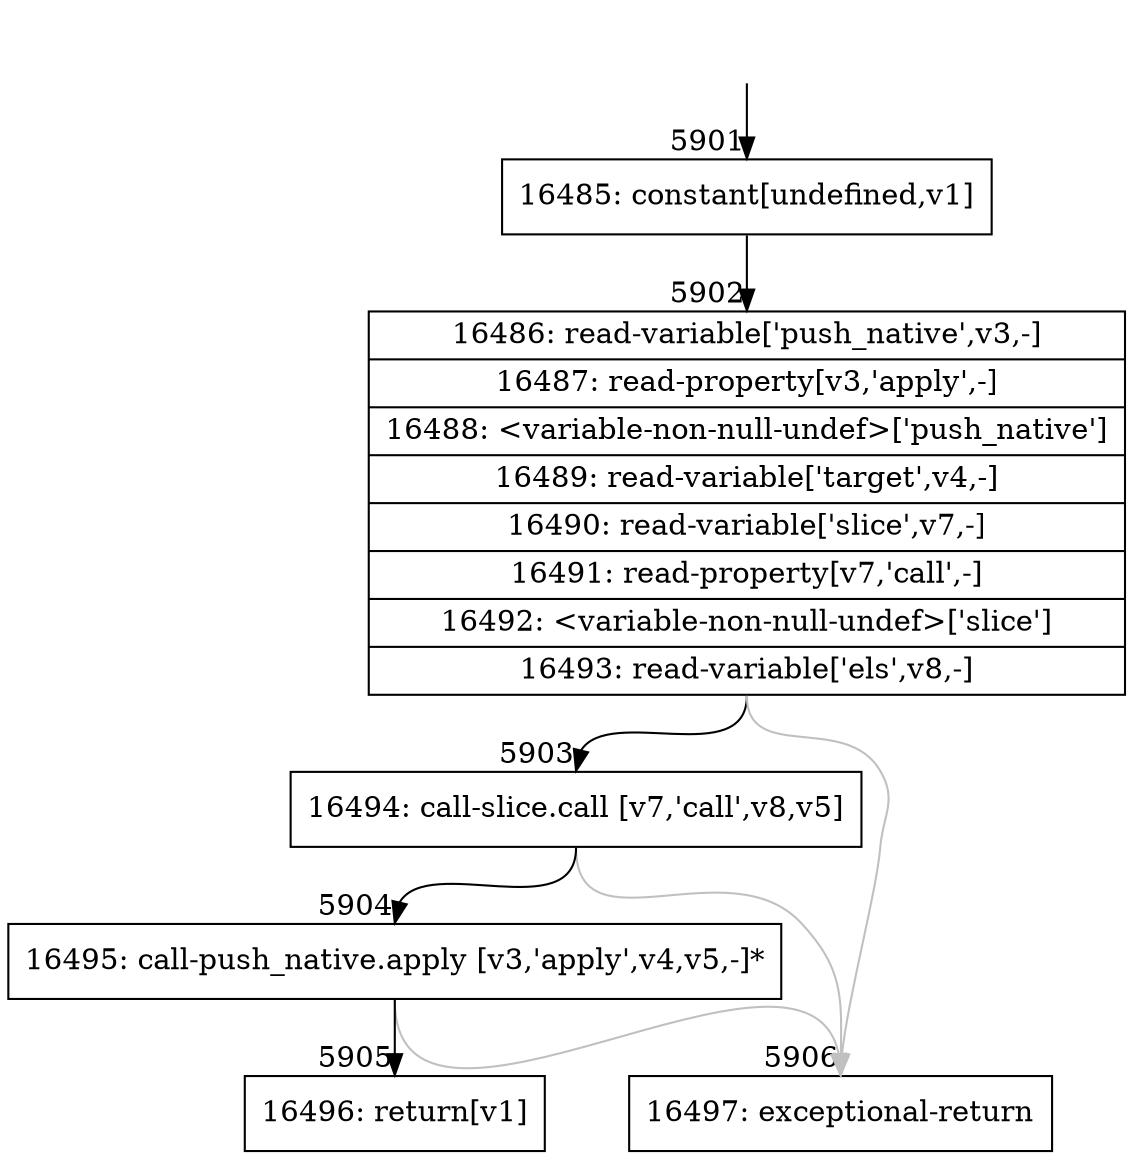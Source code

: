 digraph {
rankdir="TD"
BB_entry468[shape=none,label=""];
BB_entry468 -> BB5901 [tailport=s, headport=n, headlabel="    5901"]
BB5901 [shape=record label="{16485: constant[undefined,v1]}" ] 
BB5901 -> BB5902 [tailport=s, headport=n, headlabel="      5902"]
BB5902 [shape=record label="{16486: read-variable['push_native',v3,-]|16487: read-property[v3,'apply',-]|16488: \<variable-non-null-undef\>['push_native']|16489: read-variable['target',v4,-]|16490: read-variable['slice',v7,-]|16491: read-property[v7,'call',-]|16492: \<variable-non-null-undef\>['slice']|16493: read-variable['els',v8,-]}" ] 
BB5902 -> BB5903 [tailport=s, headport=n, headlabel="      5903"]
BB5902 -> BB5906 [tailport=s, headport=n, color=gray, headlabel="      5906"]
BB5903 [shape=record label="{16494: call-slice.call [v7,'call',v8,v5]}" ] 
BB5903 -> BB5904 [tailport=s, headport=n, headlabel="      5904"]
BB5903 -> BB5906 [tailport=s, headport=n, color=gray]
BB5904 [shape=record label="{16495: call-push_native.apply [v3,'apply',v4,v5,-]*}" ] 
BB5904 -> BB5905 [tailport=s, headport=n, headlabel="      5905"]
BB5904 -> BB5906 [tailport=s, headport=n, color=gray]
BB5905 [shape=record label="{16496: return[v1]}" ] 
BB5906 [shape=record label="{16497: exceptional-return}" ] 
//#$~ 4624
}

